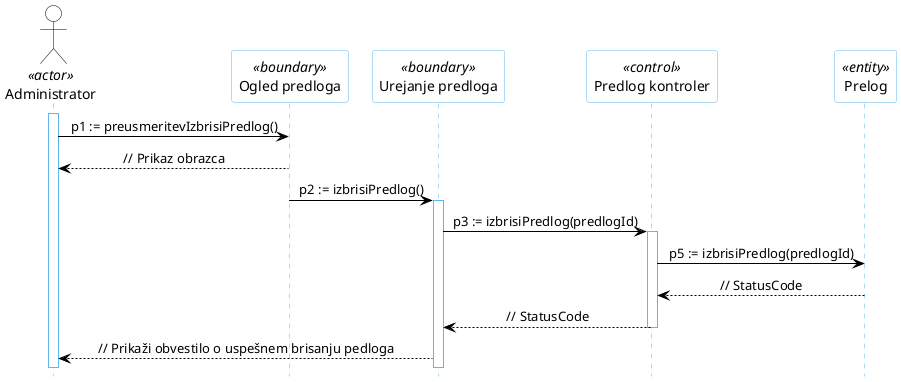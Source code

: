 @startuml
hide footbox

skinparam backgroundcolor transparent
skinparam defaultTextAlignment center
skinparam actorBorderColor black
skinparam actorBackgroundColor white
skinparam arrowColor black
skinparam sequenceLifeLineBorderColor #5FB8EC
skinparam sequenceParticipantBorderColor #5FB8EC
skinparam sequenceParticipantBackgroundColor white

actor "Administrator" AS U1 <<actor>>

participant "Ogled predloga" as R6 <<boundary>>
participant "Urejanje predloga" as R5 <<boundary>>
participant "Predlog kontroler" as R2 <<control>>
participant "Prelog" as R4 <<entity>>

activate U1
U1 -> R6: p1 := preusmeritevIzbrisiPredlog()
R6 --> U1: // Prikaz obrazca
R6 -> R5: p2 := izbrisiPredlog()
activate R5
R5 -> R2: p3 := izbrisiPredlog(predlogId)
activate R2
R2 -> R4: p5 := izbrisiPredlog(predlogId)
R4 --> R2: // StatusCode
R2 --> R5: // StatusCode
deactivate R2
R5 --> U1: // Prikaži obvestilo o uspešnem brisanju pedloga
@enduml